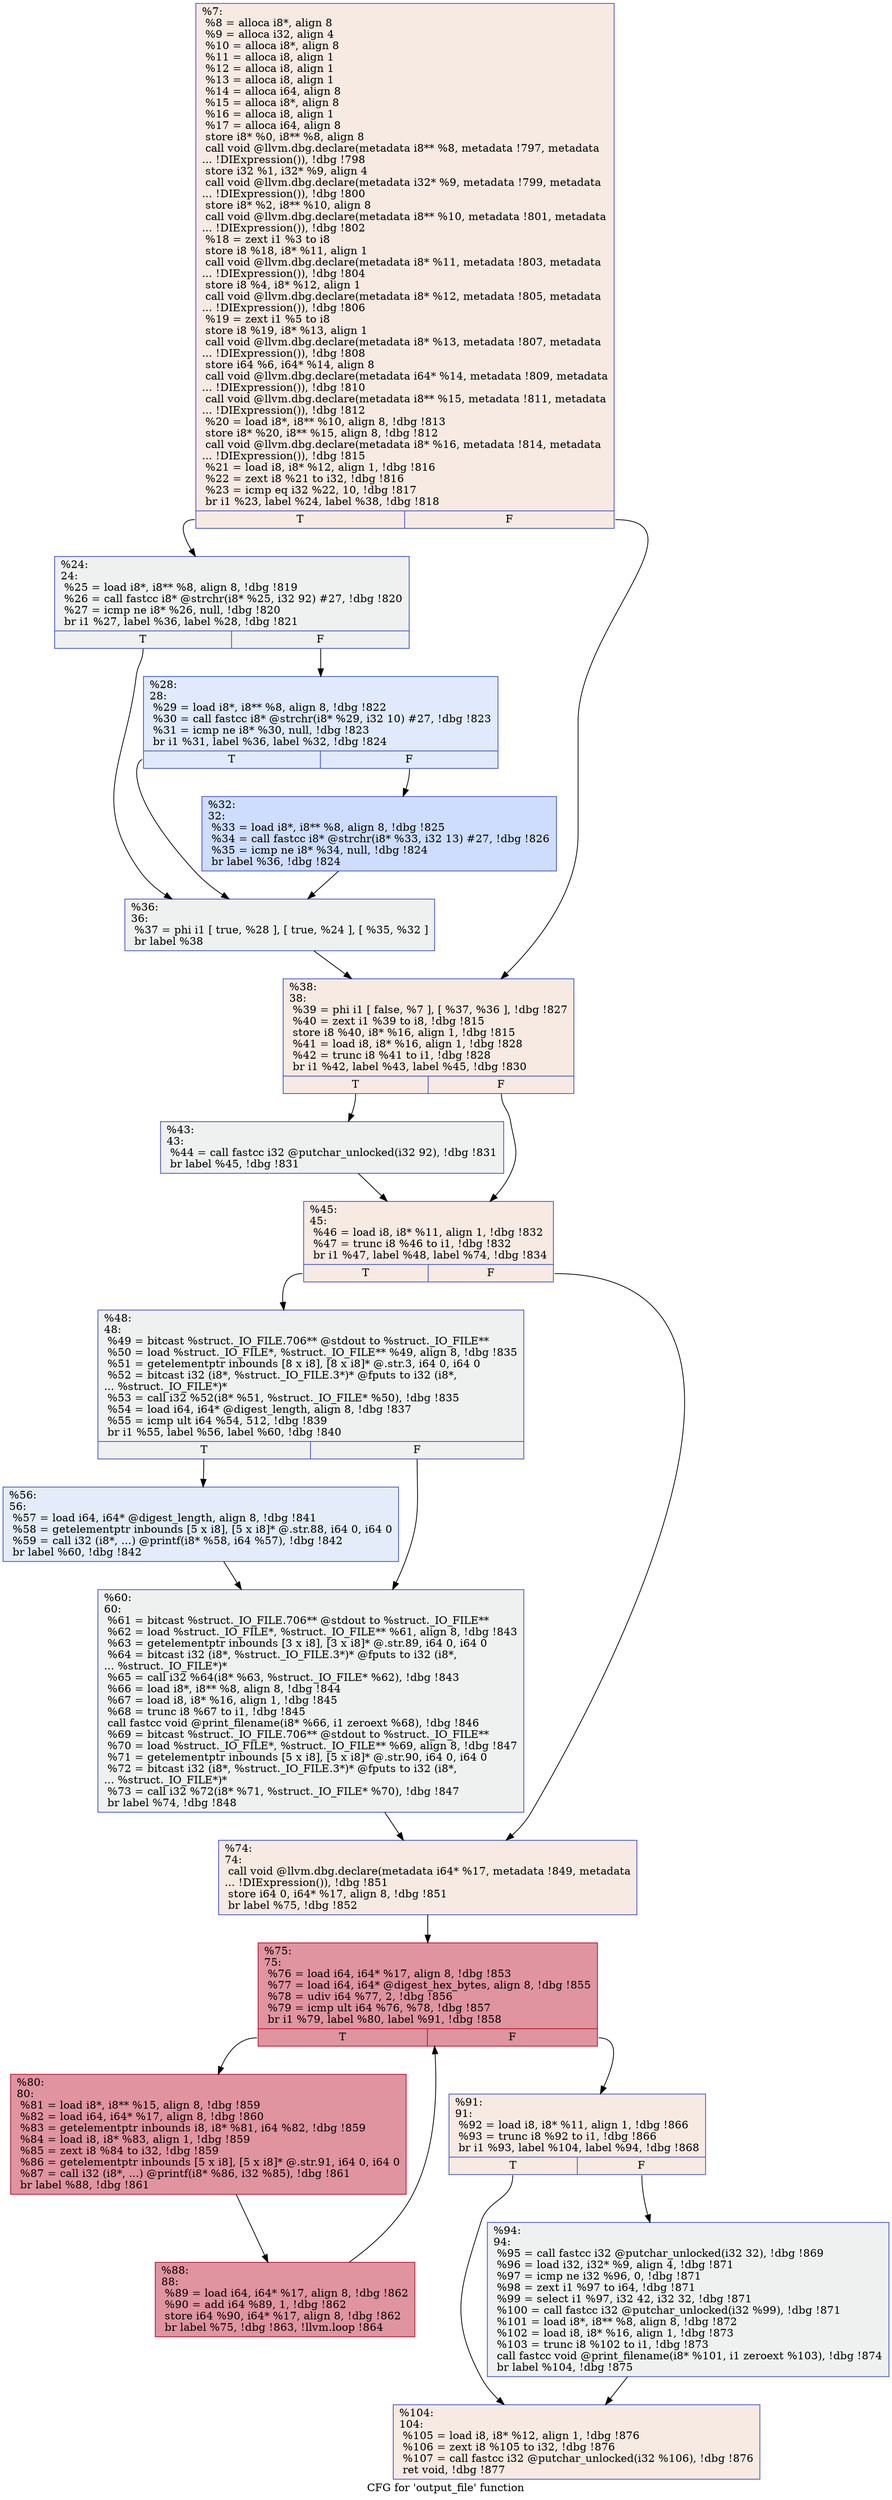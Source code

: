 digraph "CFG for 'output_file' function" {
	label="CFG for 'output_file' function";

	Node0x2124fb0 [shape=record,color="#3d50c3ff", style=filled, fillcolor="#eed0c070",label="{%7:\l  %8 = alloca i8*, align 8\l  %9 = alloca i32, align 4\l  %10 = alloca i8*, align 8\l  %11 = alloca i8, align 1\l  %12 = alloca i8, align 1\l  %13 = alloca i8, align 1\l  %14 = alloca i64, align 8\l  %15 = alloca i8*, align 8\l  %16 = alloca i8, align 1\l  %17 = alloca i64, align 8\l  store i8* %0, i8** %8, align 8\l  call void @llvm.dbg.declare(metadata i8** %8, metadata !797, metadata\l... !DIExpression()), !dbg !798\l  store i32 %1, i32* %9, align 4\l  call void @llvm.dbg.declare(metadata i32* %9, metadata !799, metadata\l... !DIExpression()), !dbg !800\l  store i8* %2, i8** %10, align 8\l  call void @llvm.dbg.declare(metadata i8** %10, metadata !801, metadata\l... !DIExpression()), !dbg !802\l  %18 = zext i1 %3 to i8\l  store i8 %18, i8* %11, align 1\l  call void @llvm.dbg.declare(metadata i8* %11, metadata !803, metadata\l... !DIExpression()), !dbg !804\l  store i8 %4, i8* %12, align 1\l  call void @llvm.dbg.declare(metadata i8* %12, metadata !805, metadata\l... !DIExpression()), !dbg !806\l  %19 = zext i1 %5 to i8\l  store i8 %19, i8* %13, align 1\l  call void @llvm.dbg.declare(metadata i8* %13, metadata !807, metadata\l... !DIExpression()), !dbg !808\l  store i64 %6, i64* %14, align 8\l  call void @llvm.dbg.declare(metadata i64* %14, metadata !809, metadata\l... !DIExpression()), !dbg !810\l  call void @llvm.dbg.declare(metadata i8** %15, metadata !811, metadata\l... !DIExpression()), !dbg !812\l  %20 = load i8*, i8** %10, align 8, !dbg !813\l  store i8* %20, i8** %15, align 8, !dbg !812\l  call void @llvm.dbg.declare(metadata i8* %16, metadata !814, metadata\l... !DIExpression()), !dbg !815\l  %21 = load i8, i8* %12, align 1, !dbg !816\l  %22 = zext i8 %21 to i32, !dbg !816\l  %23 = icmp eq i32 %22, 10, !dbg !817\l  br i1 %23, label %24, label %38, !dbg !818\l|{<s0>T|<s1>F}}"];
	Node0x2124fb0:s0 -> Node0x21252c0;
	Node0x2124fb0:s1 -> Node0x2125400;
	Node0x21252c0 [shape=record,color="#3d50c3ff", style=filled, fillcolor="#dbdcde70",label="{%24:\l24:                                               \l  %25 = load i8*, i8** %8, align 8, !dbg !819\l  %26 = call fastcc i8* @strchr(i8* %25, i32 92) #27, !dbg !820\l  %27 = icmp ne i8* %26, null, !dbg !820\l  br i1 %27, label %36, label %28, !dbg !821\l|{<s0>T|<s1>F}}"];
	Node0x21252c0:s0 -> Node0x21253b0;
	Node0x21252c0:s1 -> Node0x2125310;
	Node0x2125310 [shape=record,color="#3d50c3ff", style=filled, fillcolor="#b9d0f970",label="{%28:\l28:                                               \l  %29 = load i8*, i8** %8, align 8, !dbg !822\l  %30 = call fastcc i8* @strchr(i8* %29, i32 10) #27, !dbg !823\l  %31 = icmp ne i8* %30, null, !dbg !823\l  br i1 %31, label %36, label %32, !dbg !824\l|{<s0>T|<s1>F}}"];
	Node0x2125310:s0 -> Node0x21253b0;
	Node0x2125310:s1 -> Node0x2125360;
	Node0x2125360 [shape=record,color="#3d50c3ff", style=filled, fillcolor="#8fb1fe70",label="{%32:\l32:                                               \l  %33 = load i8*, i8** %8, align 8, !dbg !825\l  %34 = call fastcc i8* @strchr(i8* %33, i32 13) #27, !dbg !826\l  %35 = icmp ne i8* %34, null, !dbg !824\l  br label %36, !dbg !824\l}"];
	Node0x2125360 -> Node0x21253b0;
	Node0x21253b0 [shape=record,color="#3d50c3ff", style=filled, fillcolor="#dbdcde70",label="{%36:\l36:                                               \l  %37 = phi i1 [ true, %28 ], [ true, %24 ], [ %35, %32 ]\l  br label %38\l}"];
	Node0x21253b0 -> Node0x2125400;
	Node0x2125400 [shape=record,color="#3d50c3ff", style=filled, fillcolor="#eed0c070",label="{%38:\l38:                                               \l  %39 = phi i1 [ false, %7 ], [ %37, %36 ], !dbg !827\l  %40 = zext i1 %39 to i8, !dbg !815\l  store i8 %40, i8* %16, align 1, !dbg !815\l  %41 = load i8, i8* %16, align 1, !dbg !828\l  %42 = trunc i8 %41 to i1, !dbg !828\l  br i1 %42, label %43, label %45, !dbg !830\l|{<s0>T|<s1>F}}"];
	Node0x2125400:s0 -> Node0x2125450;
	Node0x2125400:s1 -> Node0x21254a0;
	Node0x2125450 [shape=record,color="#3d50c3ff", style=filled, fillcolor="#dbdcde70",label="{%43:\l43:                                               \l  %44 = call fastcc i32 @putchar_unlocked(i32 92), !dbg !831\l  br label %45, !dbg !831\l}"];
	Node0x2125450 -> Node0x21254a0;
	Node0x21254a0 [shape=record,color="#3d50c3ff", style=filled, fillcolor="#eed0c070",label="{%45:\l45:                                               \l  %46 = load i8, i8* %11, align 1, !dbg !832\l  %47 = trunc i8 %46 to i1, !dbg !832\l  br i1 %47, label %48, label %74, !dbg !834\l|{<s0>T|<s1>F}}"];
	Node0x21254a0:s0 -> Node0x21254f0;
	Node0x21254a0:s1 -> Node0x21255e0;
	Node0x21254f0 [shape=record,color="#3d50c3ff", style=filled, fillcolor="#dbdcde70",label="{%48:\l48:                                               \l  %49 = bitcast %struct._IO_FILE.706** @stdout to %struct._IO_FILE**\l  %50 = load %struct._IO_FILE*, %struct._IO_FILE** %49, align 8, !dbg !835\l  %51 = getelementptr inbounds [8 x i8], [8 x i8]* @.str.3, i64 0, i64 0\l  %52 = bitcast i32 (i8*, %struct._IO_FILE.3*)* @fputs to i32 (i8*,\l... %struct._IO_FILE*)*\l  %53 = call i32 %52(i8* %51, %struct._IO_FILE* %50), !dbg !835\l  %54 = load i64, i64* @digest_length, align 8, !dbg !837\l  %55 = icmp ult i64 %54, 512, !dbg !839\l  br i1 %55, label %56, label %60, !dbg !840\l|{<s0>T|<s1>F}}"];
	Node0x21254f0:s0 -> Node0x2125540;
	Node0x21254f0:s1 -> Node0x2125590;
	Node0x2125540 [shape=record,color="#3d50c3ff", style=filled, fillcolor="#c1d4f470",label="{%56:\l56:                                               \l  %57 = load i64, i64* @digest_length, align 8, !dbg !841\l  %58 = getelementptr inbounds [5 x i8], [5 x i8]* @.str.88, i64 0, i64 0\l  %59 = call i32 (i8*, ...) @printf(i8* %58, i64 %57), !dbg !842\l  br label %60, !dbg !842\l}"];
	Node0x2125540 -> Node0x2125590;
	Node0x2125590 [shape=record,color="#3d50c3ff", style=filled, fillcolor="#dbdcde70",label="{%60:\l60:                                               \l  %61 = bitcast %struct._IO_FILE.706** @stdout to %struct._IO_FILE**\l  %62 = load %struct._IO_FILE*, %struct._IO_FILE** %61, align 8, !dbg !843\l  %63 = getelementptr inbounds [3 x i8], [3 x i8]* @.str.89, i64 0, i64 0\l  %64 = bitcast i32 (i8*, %struct._IO_FILE.3*)* @fputs to i32 (i8*,\l... %struct._IO_FILE*)*\l  %65 = call i32 %64(i8* %63, %struct._IO_FILE* %62), !dbg !843\l  %66 = load i8*, i8** %8, align 8, !dbg !844\l  %67 = load i8, i8* %16, align 1, !dbg !845\l  %68 = trunc i8 %67 to i1, !dbg !845\l  call fastcc void @print_filename(i8* %66, i1 zeroext %68), !dbg !846\l  %69 = bitcast %struct._IO_FILE.706** @stdout to %struct._IO_FILE**\l  %70 = load %struct._IO_FILE*, %struct._IO_FILE** %69, align 8, !dbg !847\l  %71 = getelementptr inbounds [5 x i8], [5 x i8]* @.str.90, i64 0, i64 0\l  %72 = bitcast i32 (i8*, %struct._IO_FILE.3*)* @fputs to i32 (i8*,\l... %struct._IO_FILE*)*\l  %73 = call i32 %72(i8* %71, %struct._IO_FILE* %70), !dbg !847\l  br label %74, !dbg !848\l}"];
	Node0x2125590 -> Node0x21255e0;
	Node0x21255e0 [shape=record,color="#3d50c3ff", style=filled, fillcolor="#eed0c070",label="{%74:\l74:                                               \l  call void @llvm.dbg.declare(metadata i64* %17, metadata !849, metadata\l... !DIExpression()), !dbg !851\l  store i64 0, i64* %17, align 8, !dbg !851\l  br label %75, !dbg !852\l}"];
	Node0x21255e0 -> Node0x2125630;
	Node0x2125630 [shape=record,color="#b70d28ff", style=filled, fillcolor="#b70d2870",label="{%75:\l75:                                               \l  %76 = load i64, i64* %17, align 8, !dbg !853\l  %77 = load i64, i64* @digest_hex_bytes, align 8, !dbg !855\l  %78 = udiv i64 %77, 2, !dbg !856\l  %79 = icmp ult i64 %76, %78, !dbg !857\l  br i1 %79, label %80, label %91, !dbg !858\l|{<s0>T|<s1>F}}"];
	Node0x2125630:s0 -> Node0x2125680;
	Node0x2125630:s1 -> Node0x2125720;
	Node0x2125680 [shape=record,color="#b70d28ff", style=filled, fillcolor="#b70d2870",label="{%80:\l80:                                               \l  %81 = load i8*, i8** %15, align 8, !dbg !859\l  %82 = load i64, i64* %17, align 8, !dbg !860\l  %83 = getelementptr inbounds i8, i8* %81, i64 %82, !dbg !859\l  %84 = load i8, i8* %83, align 1, !dbg !859\l  %85 = zext i8 %84 to i32, !dbg !859\l  %86 = getelementptr inbounds [5 x i8], [5 x i8]* @.str.91, i64 0, i64 0\l  %87 = call i32 (i8*, ...) @printf(i8* %86, i32 %85), !dbg !861\l  br label %88, !dbg !861\l}"];
	Node0x2125680 -> Node0x21256d0;
	Node0x21256d0 [shape=record,color="#b70d28ff", style=filled, fillcolor="#b70d2870",label="{%88:\l88:                                               \l  %89 = load i64, i64* %17, align 8, !dbg !862\l  %90 = add i64 %89, 1, !dbg !862\l  store i64 %90, i64* %17, align 8, !dbg !862\l  br label %75, !dbg !863, !llvm.loop !864\l}"];
	Node0x21256d0 -> Node0x2125630;
	Node0x2125720 [shape=record,color="#3d50c3ff", style=filled, fillcolor="#eed0c070",label="{%91:\l91:                                               \l  %92 = load i8, i8* %11, align 1, !dbg !866\l  %93 = trunc i8 %92 to i1, !dbg !866\l  br i1 %93, label %104, label %94, !dbg !868\l|{<s0>T|<s1>F}}"];
	Node0x2125720:s0 -> Node0x21257c0;
	Node0x2125720:s1 -> Node0x2125770;
	Node0x2125770 [shape=record,color="#3d50c3ff", style=filled, fillcolor="#dbdcde70",label="{%94:\l94:                                               \l  %95 = call fastcc i32 @putchar_unlocked(i32 32), !dbg !869\l  %96 = load i32, i32* %9, align 4, !dbg !871\l  %97 = icmp ne i32 %96, 0, !dbg !871\l  %98 = zext i1 %97 to i64, !dbg !871\l  %99 = select i1 %97, i32 42, i32 32, !dbg !871\l  %100 = call fastcc i32 @putchar_unlocked(i32 %99), !dbg !871\l  %101 = load i8*, i8** %8, align 8, !dbg !872\l  %102 = load i8, i8* %16, align 1, !dbg !873\l  %103 = trunc i8 %102 to i1, !dbg !873\l  call fastcc void @print_filename(i8* %101, i1 zeroext %103), !dbg !874\l  br label %104, !dbg !875\l}"];
	Node0x2125770 -> Node0x21257c0;
	Node0x21257c0 [shape=record,color="#3d50c3ff", style=filled, fillcolor="#eed0c070",label="{%104:\l104:                                              \l  %105 = load i8, i8* %12, align 1, !dbg !876\l  %106 = zext i8 %105 to i32, !dbg !876\l  %107 = call fastcc i32 @putchar_unlocked(i32 %106), !dbg !876\l  ret void, !dbg !877\l}"];
}
